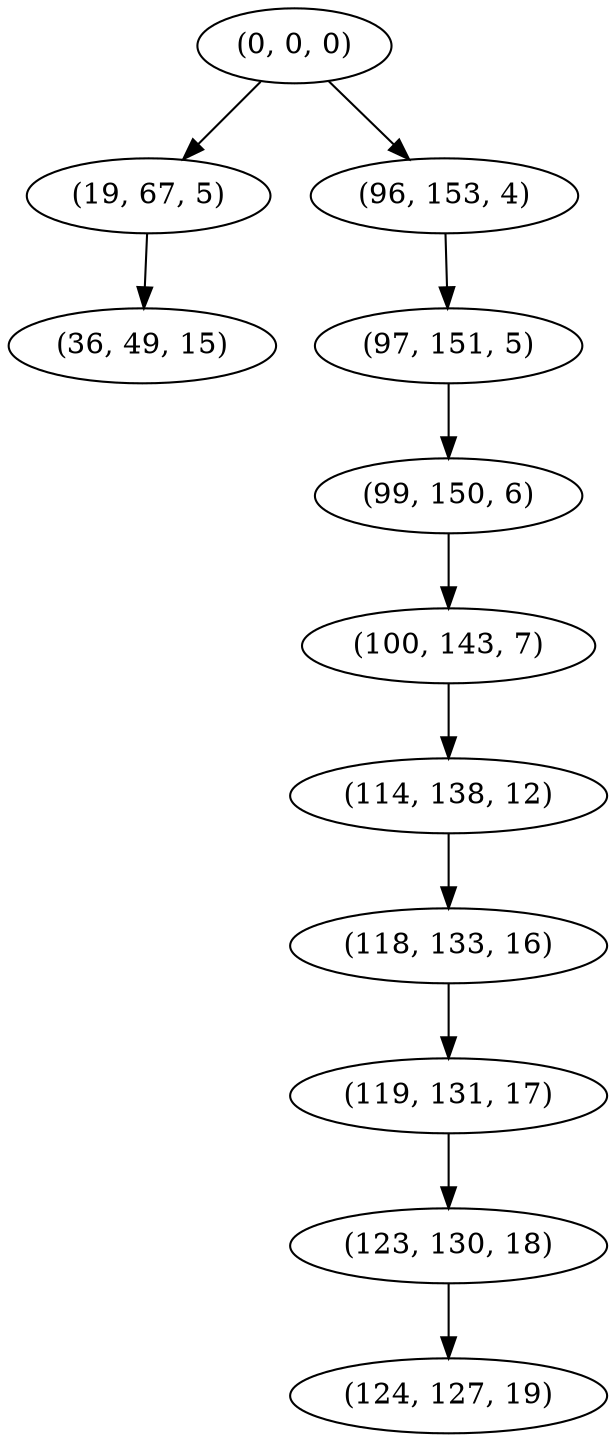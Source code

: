 digraph tree {
    "(0, 0, 0)";
    "(19, 67, 5)";
    "(36, 49, 15)";
    "(96, 153, 4)";
    "(97, 151, 5)";
    "(99, 150, 6)";
    "(100, 143, 7)";
    "(114, 138, 12)";
    "(118, 133, 16)";
    "(119, 131, 17)";
    "(123, 130, 18)";
    "(124, 127, 19)";
    "(0, 0, 0)" -> "(19, 67, 5)";
    "(0, 0, 0)" -> "(96, 153, 4)";
    "(19, 67, 5)" -> "(36, 49, 15)";
    "(96, 153, 4)" -> "(97, 151, 5)";
    "(97, 151, 5)" -> "(99, 150, 6)";
    "(99, 150, 6)" -> "(100, 143, 7)";
    "(100, 143, 7)" -> "(114, 138, 12)";
    "(114, 138, 12)" -> "(118, 133, 16)";
    "(118, 133, 16)" -> "(119, 131, 17)";
    "(119, 131, 17)" -> "(123, 130, 18)";
    "(123, 130, 18)" -> "(124, 127, 19)";
}

